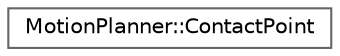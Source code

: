 digraph "Graphical Class Hierarchy"
{
 // LATEX_PDF_SIZE
  bgcolor="transparent";
  edge [fontname=Helvetica,fontsize=10,labelfontname=Helvetica,labelfontsize=10];
  node [fontname=Helvetica,fontsize=10,shape=box,height=0.2,width=0.4];
  rankdir="LR";
  Node0 [label="MotionPlanner::ContactPoint",height=0.2,width=0.4,color="grey40", fillcolor="white", style="filled",URL="$struct_motion_planner_1_1_contact_point.html",tooltip=" "];
}
